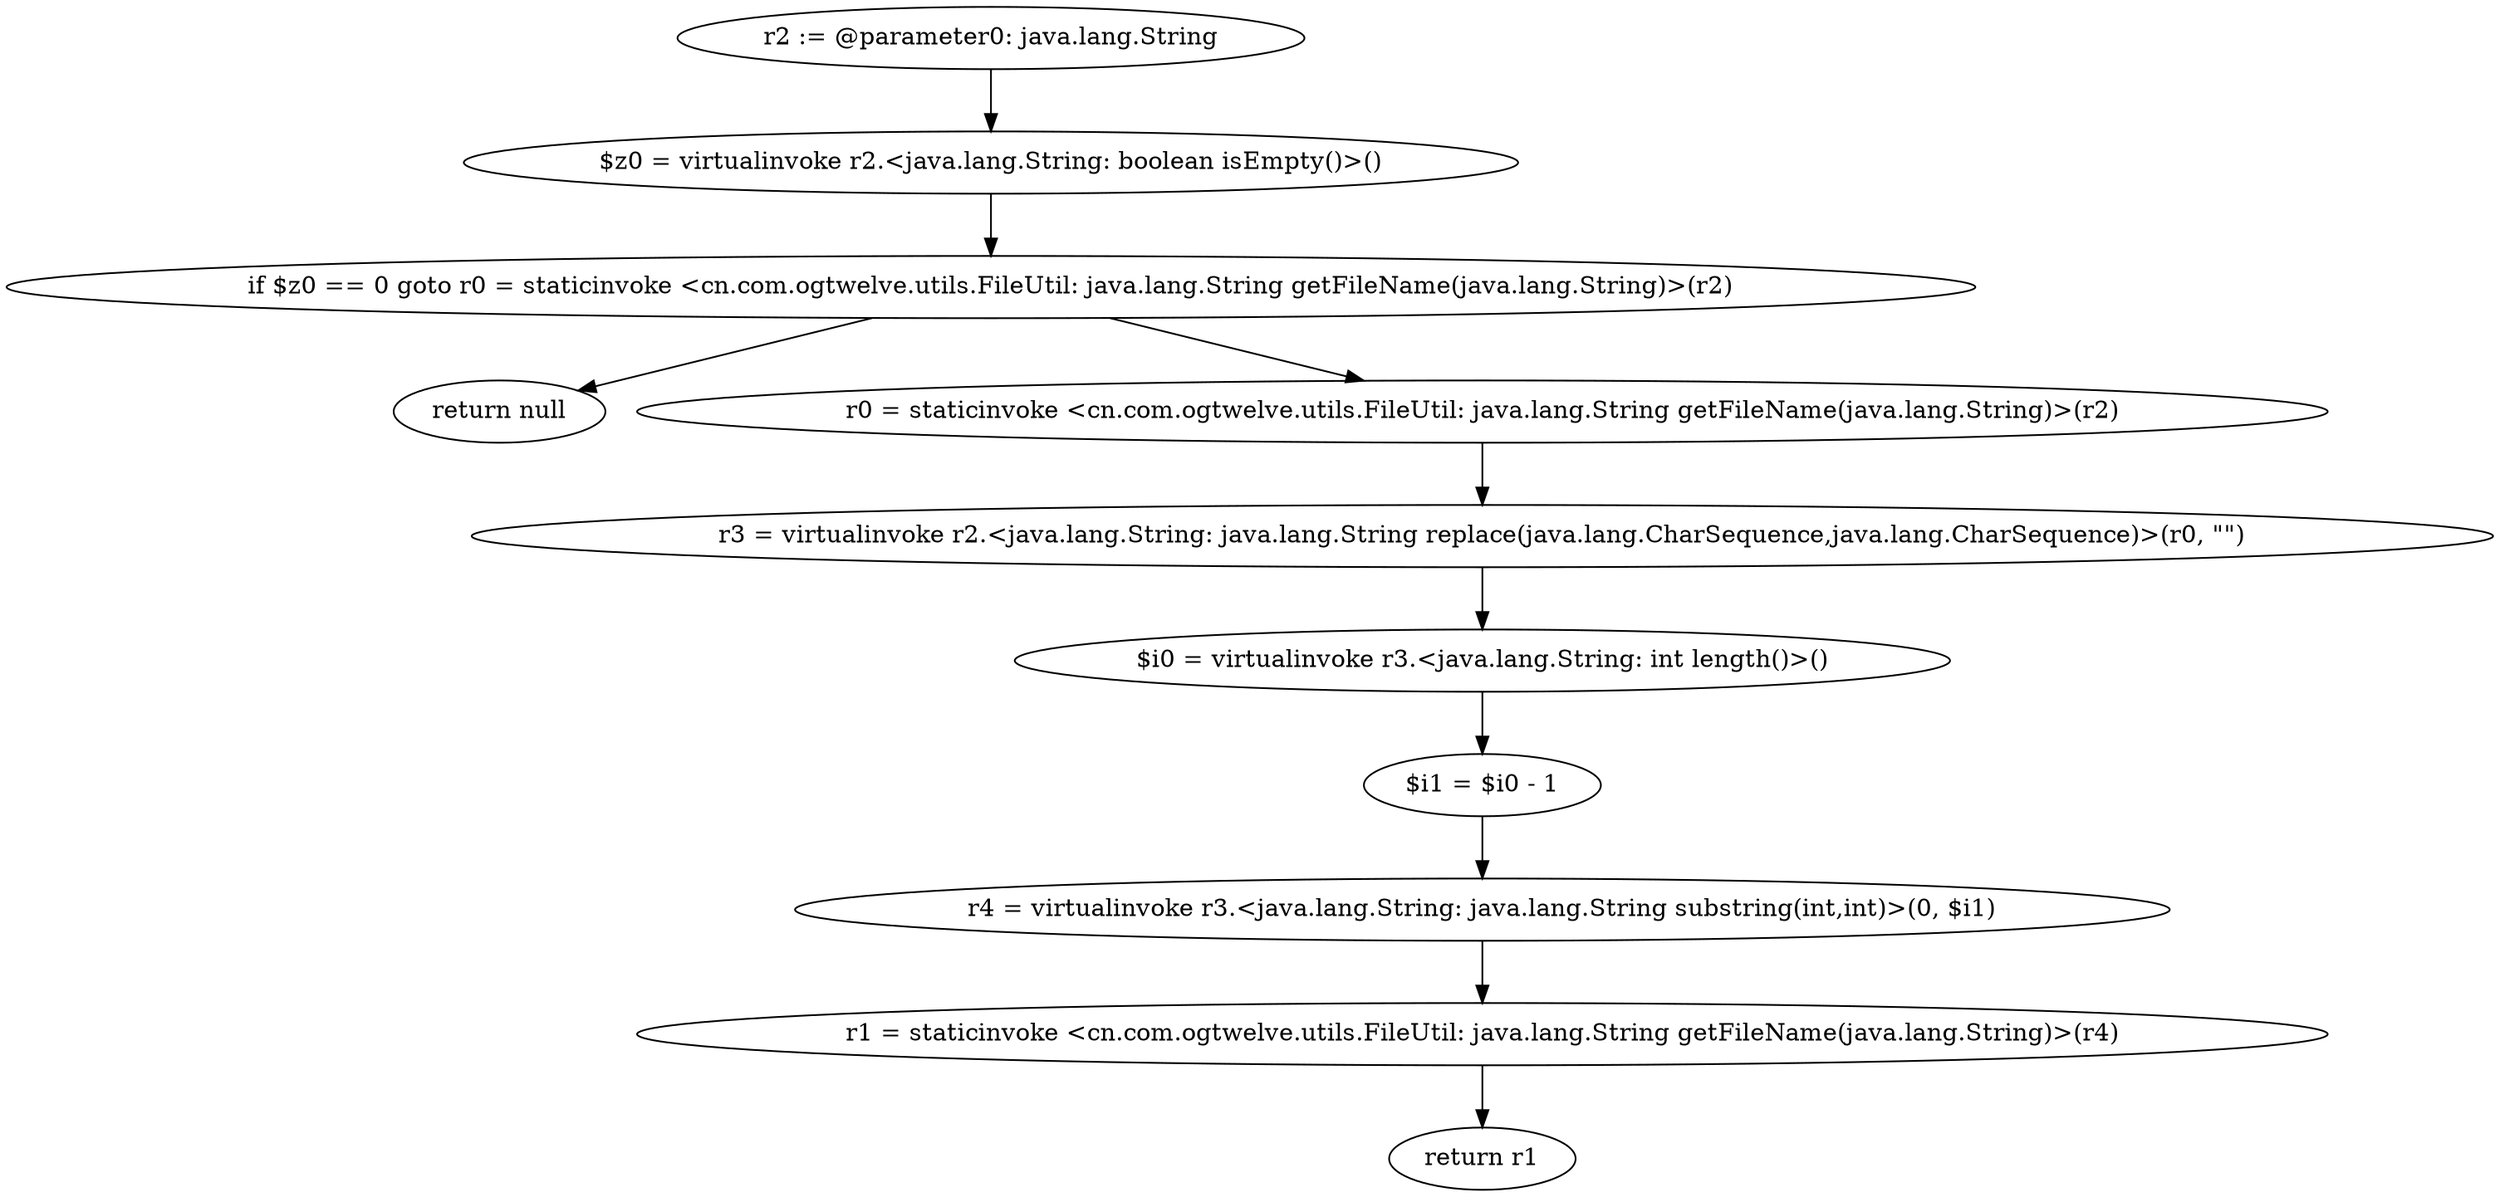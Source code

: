digraph "unitGraph" {
    "r2 := @parameter0: java.lang.String"
    "$z0 = virtualinvoke r2.<java.lang.String: boolean isEmpty()>()"
    "if $z0 == 0 goto r0 = staticinvoke <cn.com.ogtwelve.utils.FileUtil: java.lang.String getFileName(java.lang.String)>(r2)"
    "return null"
    "r0 = staticinvoke <cn.com.ogtwelve.utils.FileUtil: java.lang.String getFileName(java.lang.String)>(r2)"
    "r3 = virtualinvoke r2.<java.lang.String: java.lang.String replace(java.lang.CharSequence,java.lang.CharSequence)>(r0, \"\")"
    "$i0 = virtualinvoke r3.<java.lang.String: int length()>()"
    "$i1 = $i0 - 1"
    "r4 = virtualinvoke r3.<java.lang.String: java.lang.String substring(int,int)>(0, $i1)"
    "r1 = staticinvoke <cn.com.ogtwelve.utils.FileUtil: java.lang.String getFileName(java.lang.String)>(r4)"
    "return r1"
    "r2 := @parameter0: java.lang.String"->"$z0 = virtualinvoke r2.<java.lang.String: boolean isEmpty()>()";
    "$z0 = virtualinvoke r2.<java.lang.String: boolean isEmpty()>()"->"if $z0 == 0 goto r0 = staticinvoke <cn.com.ogtwelve.utils.FileUtil: java.lang.String getFileName(java.lang.String)>(r2)";
    "if $z0 == 0 goto r0 = staticinvoke <cn.com.ogtwelve.utils.FileUtil: java.lang.String getFileName(java.lang.String)>(r2)"->"return null";
    "if $z0 == 0 goto r0 = staticinvoke <cn.com.ogtwelve.utils.FileUtil: java.lang.String getFileName(java.lang.String)>(r2)"->"r0 = staticinvoke <cn.com.ogtwelve.utils.FileUtil: java.lang.String getFileName(java.lang.String)>(r2)";
    "r0 = staticinvoke <cn.com.ogtwelve.utils.FileUtil: java.lang.String getFileName(java.lang.String)>(r2)"->"r3 = virtualinvoke r2.<java.lang.String: java.lang.String replace(java.lang.CharSequence,java.lang.CharSequence)>(r0, \"\")";
    "r3 = virtualinvoke r2.<java.lang.String: java.lang.String replace(java.lang.CharSequence,java.lang.CharSequence)>(r0, \"\")"->"$i0 = virtualinvoke r3.<java.lang.String: int length()>()";
    "$i0 = virtualinvoke r3.<java.lang.String: int length()>()"->"$i1 = $i0 - 1";
    "$i1 = $i0 - 1"->"r4 = virtualinvoke r3.<java.lang.String: java.lang.String substring(int,int)>(0, $i1)";
    "r4 = virtualinvoke r3.<java.lang.String: java.lang.String substring(int,int)>(0, $i1)"->"r1 = staticinvoke <cn.com.ogtwelve.utils.FileUtil: java.lang.String getFileName(java.lang.String)>(r4)";
    "r1 = staticinvoke <cn.com.ogtwelve.utils.FileUtil: java.lang.String getFileName(java.lang.String)>(r4)"->"return r1";
}
